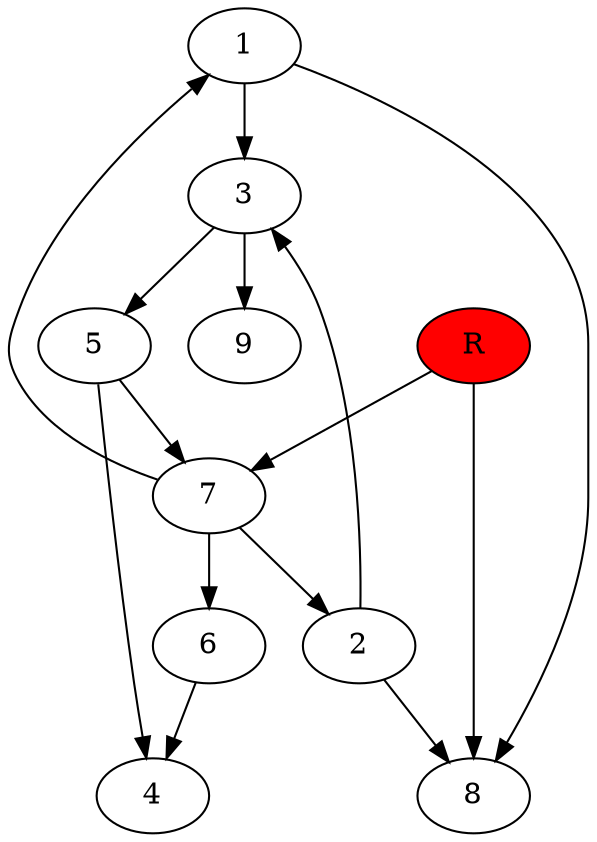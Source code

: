 digraph prb15188 {
	1
	2
	3
	4
	5
	6
	7
	8
	R [fillcolor="#ff0000" style=filled]
	1 -> 3
	1 -> 8
	2 -> 3
	2 -> 8
	3 -> 5
	3 -> 9
	5 -> 4
	5 -> 7
	6 -> 4
	7 -> 1
	7 -> 2
	7 -> 6
	R -> 7
	R -> 8
}
